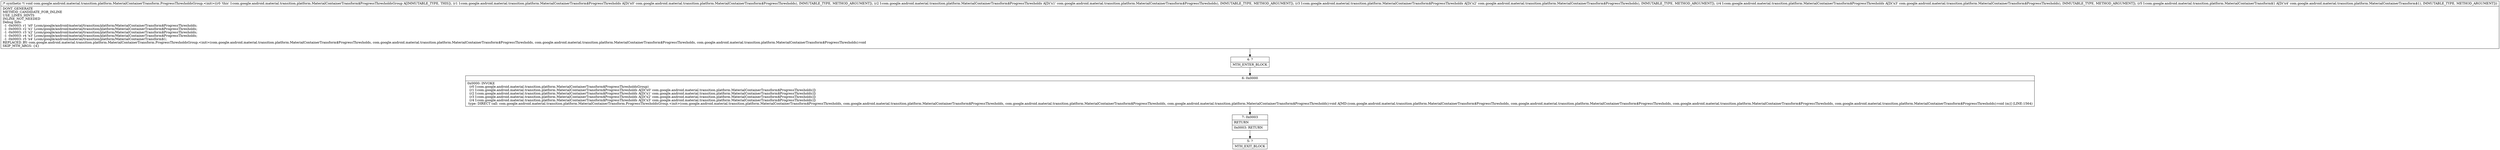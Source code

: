 digraph "CFG forcom.google.android.material.transition.platform.MaterialContainerTransform.ProgressThresholdsGroup.\<init\>(Lcom\/google\/android\/material\/transition\/platform\/MaterialContainerTransform$ProgressThresholds;Lcom\/google\/android\/material\/transition\/platform\/MaterialContainerTransform$ProgressThresholds;Lcom\/google\/android\/material\/transition\/platform\/MaterialContainerTransform$ProgressThresholds;Lcom\/google\/android\/material\/transition\/platform\/MaterialContainerTransform$ProgressThresholds;Lcom\/google\/android\/material\/transition\/platform\/MaterialContainerTransform$1;)V" {
Node_4 [shape=record,label="{4\:\ ?|MTH_ENTER_BLOCK\l}"];
Node_6 [shape=record,label="{6\:\ 0x0000|0x0000: INVOKE  \l  (r0 I:com.google.android.material.transition.platform.MaterialContainerTransform$ProgressThresholdsGroup)\l  (r1 I:com.google.android.material.transition.platform.MaterialContainerTransform$ProgressThresholds A[D('x0' com.google.android.material.transition.platform.MaterialContainerTransform$ProgressThresholds)])\l  (r2 I:com.google.android.material.transition.platform.MaterialContainerTransform$ProgressThresholds A[D('x1' com.google.android.material.transition.platform.MaterialContainerTransform$ProgressThresholds)])\l  (r3 I:com.google.android.material.transition.platform.MaterialContainerTransform$ProgressThresholds A[D('x2' com.google.android.material.transition.platform.MaterialContainerTransform$ProgressThresholds)])\l  (r4 I:com.google.android.material.transition.platform.MaterialContainerTransform$ProgressThresholds A[D('x3' com.google.android.material.transition.platform.MaterialContainerTransform$ProgressThresholds)])\l type: DIRECT call: com.google.android.material.transition.platform.MaterialContainerTransform.ProgressThresholdsGroup.\<init\>(com.google.android.material.transition.platform.MaterialContainerTransform$ProgressThresholds, com.google.android.material.transition.platform.MaterialContainerTransform$ProgressThresholds, com.google.android.material.transition.platform.MaterialContainerTransform$ProgressThresholds, com.google.android.material.transition.platform.MaterialContainerTransform$ProgressThresholds):void A[MD:(com.google.android.material.transition.platform.MaterialContainerTransform$ProgressThresholds, com.google.android.material.transition.platform.MaterialContainerTransform$ProgressThresholds, com.google.android.material.transition.platform.MaterialContainerTransform$ProgressThresholds, com.google.android.material.transition.platform.MaterialContainerTransform$ProgressThresholds):void (m)] (LINE:1564)\l}"];
Node_7 [shape=record,label="{7\:\ 0x0003|RETURN\l|0x0003: RETURN   \l}"];
Node_5 [shape=record,label="{5\:\ ?|MTH_EXIT_BLOCK\l}"];
MethodNode[shape=record,label="{\/* synthetic *\/ void com.google.android.material.transition.platform.MaterialContainerTransform.ProgressThresholdsGroup.\<init\>((r0 'this' I:com.google.android.material.transition.platform.MaterialContainerTransform$ProgressThresholdsGroup A[IMMUTABLE_TYPE, THIS]), (r1 I:com.google.android.material.transition.platform.MaterialContainerTransform$ProgressThresholds A[D('x0' com.google.android.material.transition.platform.MaterialContainerTransform$ProgressThresholds), IMMUTABLE_TYPE, METHOD_ARGUMENT]), (r2 I:com.google.android.material.transition.platform.MaterialContainerTransform$ProgressThresholds A[D('x1' com.google.android.material.transition.platform.MaterialContainerTransform$ProgressThresholds), IMMUTABLE_TYPE, METHOD_ARGUMENT]), (r3 I:com.google.android.material.transition.platform.MaterialContainerTransform$ProgressThresholds A[D('x2' com.google.android.material.transition.platform.MaterialContainerTransform$ProgressThresholds), IMMUTABLE_TYPE, METHOD_ARGUMENT]), (r4 I:com.google.android.material.transition.platform.MaterialContainerTransform$ProgressThresholds A[D('x3' com.google.android.material.transition.platform.MaterialContainerTransform$ProgressThresholds), IMMUTABLE_TYPE, METHOD_ARGUMENT]), (r5 I:com.google.android.material.transition.platform.MaterialContainerTransform$1 A[D('x4' com.google.android.material.transition.platform.MaterialContainerTransform$1), IMMUTABLE_TYPE, METHOD_ARGUMENT]))  | DONT_GENERATE\lMETHOD_CANDIDATE_FOR_INLINE\lUSE_LINES_HINTS\lINLINE_NOT_NEEDED\lDebug Info:\l  \-1 \-0x0003: r1 'x0' Lcom\/google\/android\/material\/transition\/platform\/MaterialContainerTransform$ProgressThresholds;\l  \-1 \-0x0003: r2 'x1' Lcom\/google\/android\/material\/transition\/platform\/MaterialContainerTransform$ProgressThresholds;\l  \-1 \-0x0003: r3 'x2' Lcom\/google\/android\/material\/transition\/platform\/MaterialContainerTransform$ProgressThresholds;\l  \-1 \-0x0003: r4 'x3' Lcom\/google\/android\/material\/transition\/platform\/MaterialContainerTransform$ProgressThresholds;\l  \-1 \-0x0003: r5 'x4' Lcom\/google\/android\/material\/transition\/platform\/MaterialContainerTransform$1;\lREPLACED_BY: com.google.android.material.transition.platform.MaterialContainerTransform.ProgressThresholdsGroup.\<init\>(com.google.android.material.transition.platform.MaterialContainerTransform$ProgressThresholds, com.google.android.material.transition.platform.MaterialContainerTransform$ProgressThresholds, com.google.android.material.transition.platform.MaterialContainerTransform$ProgressThresholds, com.google.android.material.transition.platform.MaterialContainerTransform$ProgressThresholds):void\lSKIP_MTH_ARGS: \{4\}\l}"];
MethodNode -> Node_4;Node_4 -> Node_6;
Node_6 -> Node_7;
Node_7 -> Node_5;
}

